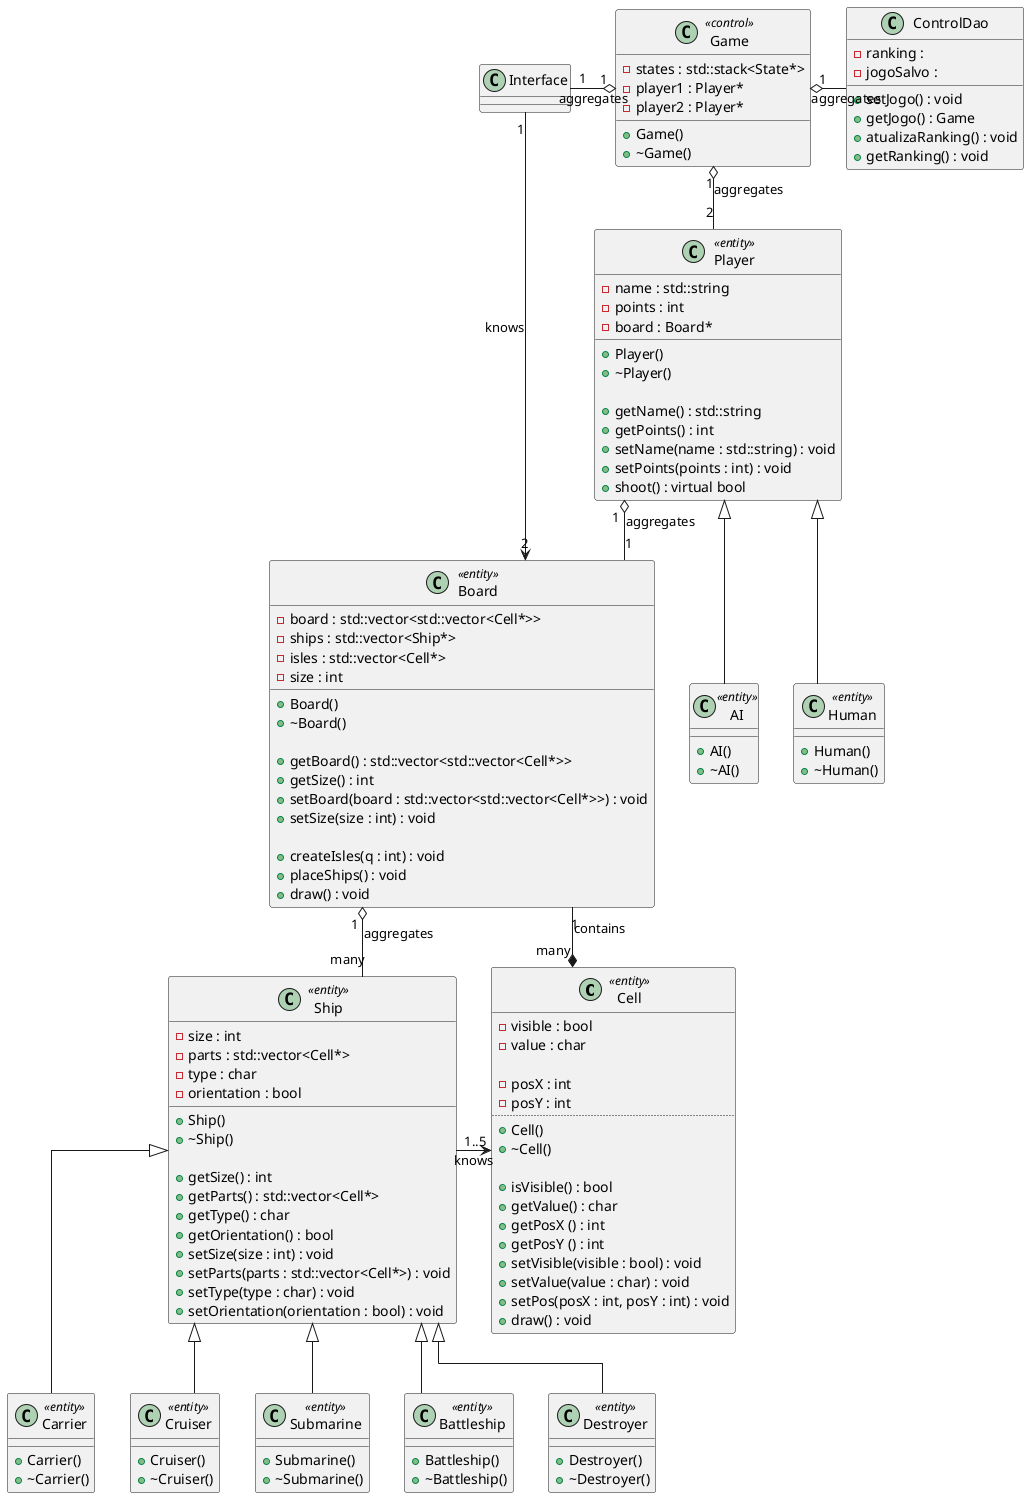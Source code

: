 @startuml Classes

skinparam linetype polyline
skinparam linetype ortho

class Cell <<entity>>{
    - visible : bool
    - value : char

    - posX : int
    - posY : int
    ..
    + Cell()
    + ~Cell()

    + isVisible() : bool
    + getValue() : char
    + getPosX () : int
    + getPosY () : int
    + setVisible(visible : bool) : void
    + setValue(value : char) : void
    + setPos(posX : int, posY : int) : void
    + draw() : void
}

class Board <<entity>>{
    - board : std::vector<std::vector<Cell*>>
    - ships : std::vector<Ship*>
    - isles : std::vector<Cell*>
    - size : int

    + Board()
    + ~Board()

    + getBoard() : std::vector<std::vector<Cell*>>
    + getSize() : int
    + setBoard(board : std::vector<std::vector<Cell*>>) : void
    + setSize(size : int) : void

    + createIsles(q : int) : void
    + placeShips() : void
    + draw() : void
}

class Ship <<entity>>{
    - size : int
    - parts : std::vector<Cell*>
    - type : char
    - orientation : bool

    + Ship()
    + ~Ship()

    + getSize() : int
    + getParts() : std::vector<Cell*>
    + getType() : char
    + getOrientation() : bool
    + setSize(size : int) : void
    + setParts(parts : std::vector<Cell*>) : void
    + setType(type : char) : void
    + setOrientation(orientation : bool) : void

}

class Carrier <<entity>> extends Ship{
    + Carrier()
    + ~Carrier()
    
}

class Cruiser <<entity>> extends Ship{
    + Cruiser()
    + ~Cruiser()

}

class Submarine <<entity>> extends Ship{
    + Submarine()
    + ~Submarine()
    
}

class Battleship <<entity>> extends Ship{
    + Battleship()
    + ~Battleship()
   
}

class Destroyer <<entity>> extends Ship{
    + Destroyer()
    + ~Destroyer()
    
}

class Player <<entity>>{
    - name : std::string
    - points : int
    - board : Board*

    + Player()
    + ~Player()

    + getName() : std::string
    + getPoints() : int
    + setName(name : std::string) : void
    + setPoints(points : int) : void
    + shoot() : virtual bool
}

class AI <<entity>> extends Player{
    + AI()
    + ~AI()
}

class Human <<entity>> extends Player{
    + Human()
    + ~Human()
}

class Game <<control>>{
    - states : std::stack<State*>
    - player1 : Player*
    - player2 : Player*

    + Game()
    + ~Game()
}


class ControlDao{
    - ranking : 
    - jogoSalvo : 

    + setJogo() : void
    + getJogo() : Game
    + atualizaRanking() : void
    + getRanking() : void

}
class Interface{

}


Board "1" --* "many" Cell : contains
Ship -r-> "1..5" Cell : knows
Game "1" o-- "2" Player : aggregates
Board "1" o-- "many" Ship : aggregates
Player "1" o-- "1" Board : aggregates
Game "1" o-l- "1" Interface : aggregates
Interface "1" --> "2" Board : knows
Game "1" o-r- ControlDao : aggregates

@enduml